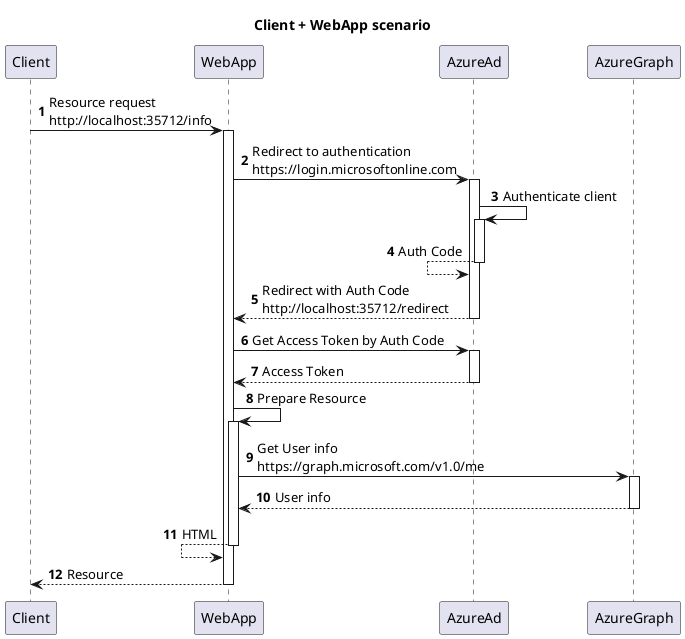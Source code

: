 @startuml

title Client + WebApp scenario

autonumber
autoactivate on

Client -> WebApp: Resource request\nhttp://localhost:35712/info
WebApp -> AzureAd: Redirect to authentication\nhttps://login.microsoftonline.com
AzureAd -> AzureAd: Authenticate client
AzureAd <-- AzureAd: Auth Code
WebApp <-- AzureAd: Redirect with Auth Code\nhttp://localhost:35712/redirect
WebApp -> AzureAd: Get Access Token by Auth Code
WebApp <-- AzureAd: Access Token
WebApp -> WebApp: Prepare Resource
WebApp -> AzureGraph: Get User info\nhttps://graph.microsoft.com/v1.0/me
WebApp <-- AzureGraph: User info
WebApp <-- WebApp: HTML
Client <-- WebApp: Resource

@enduml